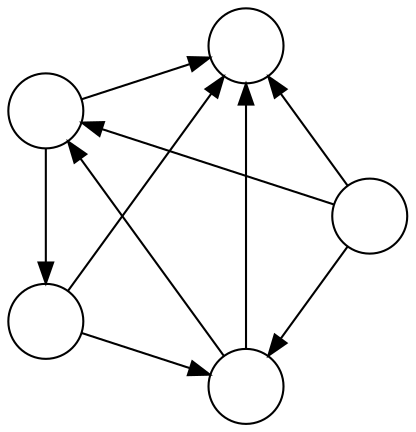 digraph cycledetectionnondag {
	graph [layout=circo];
	node [label="",shape=circle];
	b -> c;
	d -> b;
	b -> e;
	d -> c;
	c -> e;
	d -> e;
	a -> b;
	c -> a;
	a -> e;
}
